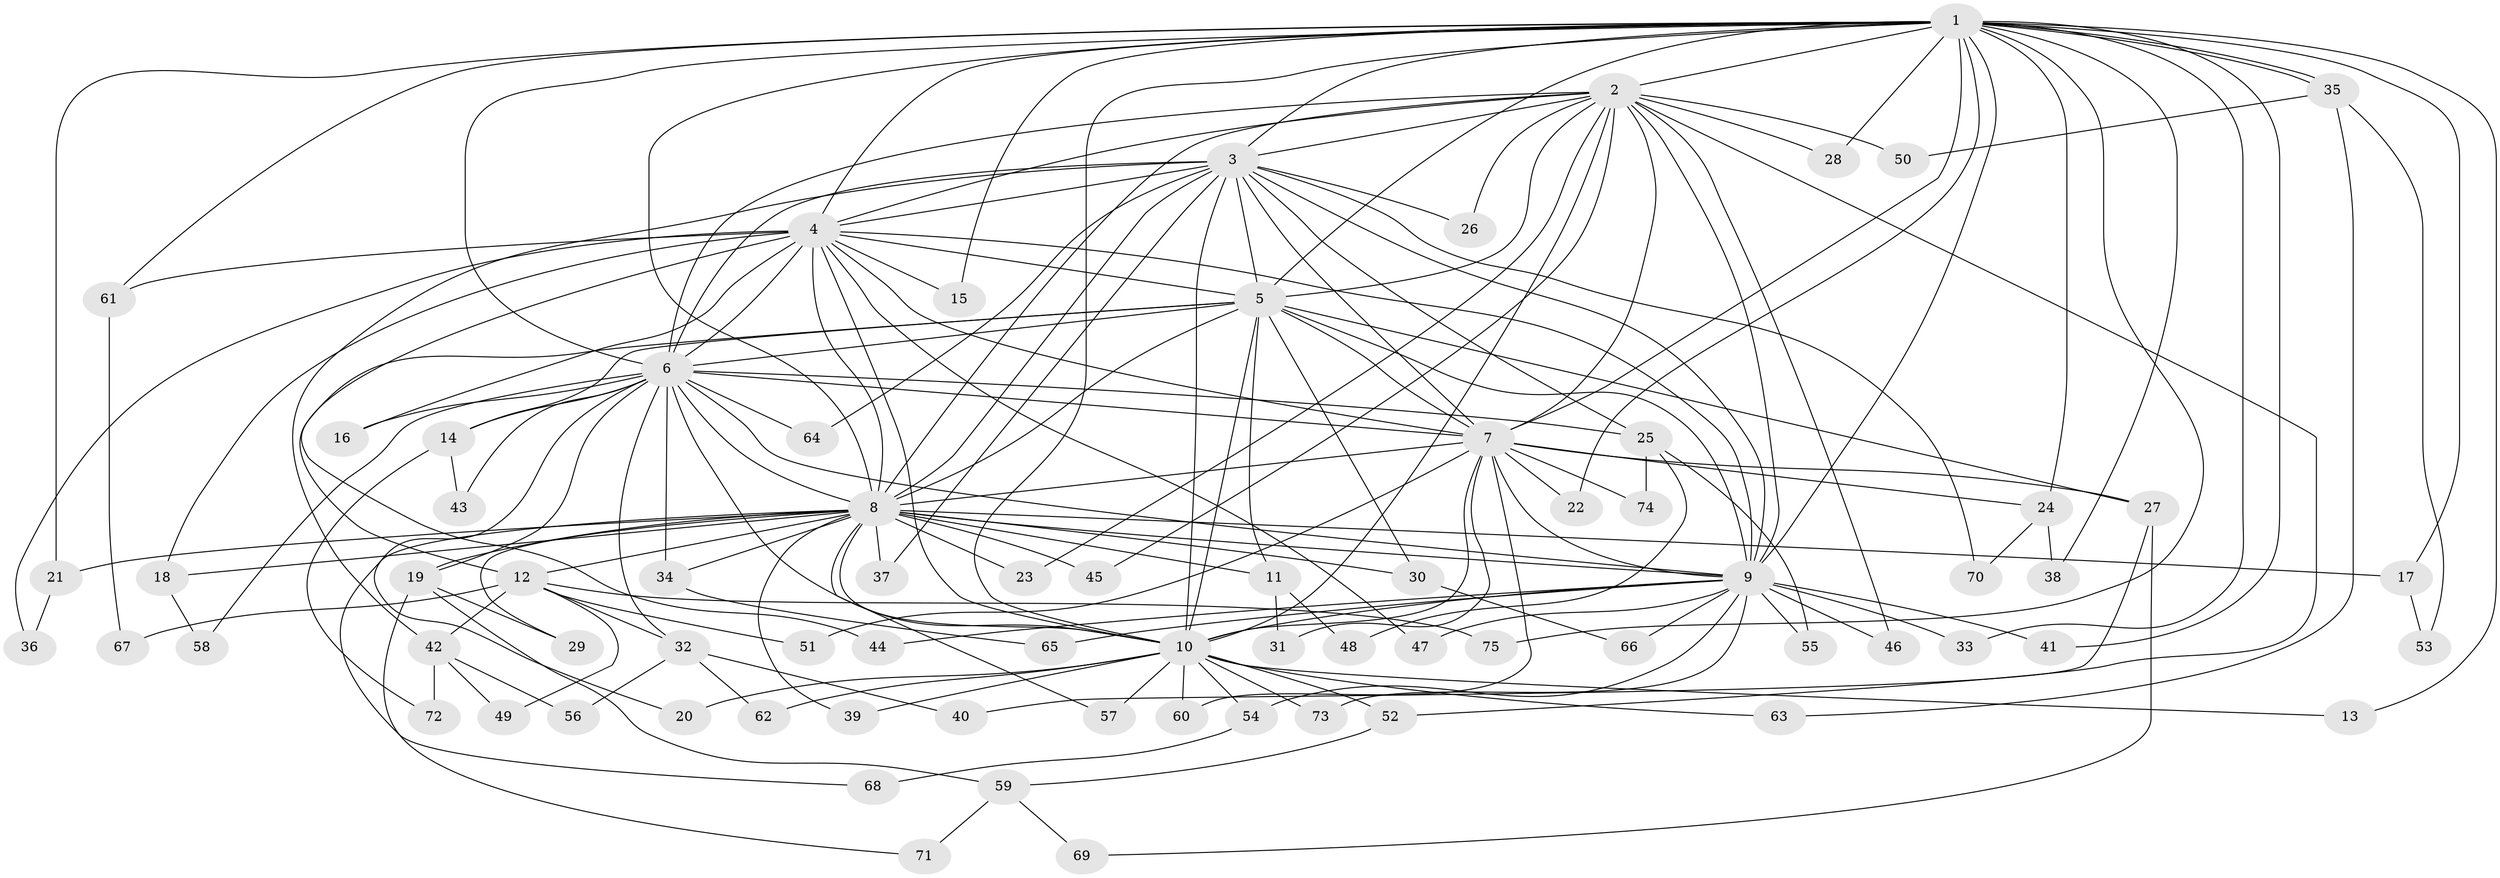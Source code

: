 // Generated by graph-tools (version 1.1) at 2025/49/03/09/25 03:49:28]
// undirected, 75 vertices, 175 edges
graph export_dot {
graph [start="1"]
  node [color=gray90,style=filled];
  1;
  2;
  3;
  4;
  5;
  6;
  7;
  8;
  9;
  10;
  11;
  12;
  13;
  14;
  15;
  16;
  17;
  18;
  19;
  20;
  21;
  22;
  23;
  24;
  25;
  26;
  27;
  28;
  29;
  30;
  31;
  32;
  33;
  34;
  35;
  36;
  37;
  38;
  39;
  40;
  41;
  42;
  43;
  44;
  45;
  46;
  47;
  48;
  49;
  50;
  51;
  52;
  53;
  54;
  55;
  56;
  57;
  58;
  59;
  60;
  61;
  62;
  63;
  64;
  65;
  66;
  67;
  68;
  69;
  70;
  71;
  72;
  73;
  74;
  75;
  1 -- 2;
  1 -- 3;
  1 -- 4;
  1 -- 5;
  1 -- 6;
  1 -- 7;
  1 -- 8;
  1 -- 9;
  1 -- 10;
  1 -- 13;
  1 -- 15;
  1 -- 17;
  1 -- 21;
  1 -- 22;
  1 -- 24;
  1 -- 28;
  1 -- 33;
  1 -- 35;
  1 -- 35;
  1 -- 38;
  1 -- 41;
  1 -- 61;
  1 -- 75;
  2 -- 3;
  2 -- 4;
  2 -- 5;
  2 -- 6;
  2 -- 7;
  2 -- 8;
  2 -- 9;
  2 -- 10;
  2 -- 23;
  2 -- 26;
  2 -- 28;
  2 -- 45;
  2 -- 46;
  2 -- 50;
  2 -- 52;
  3 -- 4;
  3 -- 5;
  3 -- 6;
  3 -- 7;
  3 -- 8;
  3 -- 9;
  3 -- 10;
  3 -- 25;
  3 -- 26;
  3 -- 37;
  3 -- 42;
  3 -- 64;
  3 -- 70;
  4 -- 5;
  4 -- 6;
  4 -- 7;
  4 -- 8;
  4 -- 9;
  4 -- 10;
  4 -- 15;
  4 -- 16;
  4 -- 18;
  4 -- 36;
  4 -- 44;
  4 -- 47;
  4 -- 61;
  5 -- 6;
  5 -- 7;
  5 -- 8;
  5 -- 9;
  5 -- 10;
  5 -- 11;
  5 -- 12;
  5 -- 14;
  5 -- 27;
  5 -- 30;
  6 -- 7;
  6 -- 8;
  6 -- 9;
  6 -- 10;
  6 -- 14;
  6 -- 16;
  6 -- 19;
  6 -- 20;
  6 -- 25;
  6 -- 32;
  6 -- 34;
  6 -- 43;
  6 -- 58;
  6 -- 64;
  7 -- 8;
  7 -- 9;
  7 -- 10;
  7 -- 22;
  7 -- 24;
  7 -- 27;
  7 -- 31;
  7 -- 51;
  7 -- 60;
  7 -- 74;
  8 -- 9;
  8 -- 10;
  8 -- 11;
  8 -- 12;
  8 -- 17;
  8 -- 18;
  8 -- 19;
  8 -- 21;
  8 -- 23;
  8 -- 29;
  8 -- 30;
  8 -- 34;
  8 -- 37;
  8 -- 39;
  8 -- 45;
  8 -- 57;
  8 -- 68;
  9 -- 10;
  9 -- 33;
  9 -- 41;
  9 -- 44;
  9 -- 46;
  9 -- 47;
  9 -- 54;
  9 -- 55;
  9 -- 65;
  9 -- 66;
  9 -- 73;
  10 -- 13;
  10 -- 20;
  10 -- 39;
  10 -- 52;
  10 -- 54;
  10 -- 57;
  10 -- 60;
  10 -- 62;
  10 -- 63;
  10 -- 73;
  11 -- 31;
  11 -- 48;
  12 -- 32;
  12 -- 42;
  12 -- 49;
  12 -- 51;
  12 -- 67;
  12 -- 75;
  14 -- 43;
  14 -- 72;
  17 -- 53;
  18 -- 58;
  19 -- 29;
  19 -- 59;
  19 -- 71;
  21 -- 36;
  24 -- 38;
  24 -- 70;
  25 -- 48;
  25 -- 55;
  25 -- 74;
  27 -- 40;
  27 -- 69;
  30 -- 66;
  32 -- 40;
  32 -- 56;
  32 -- 62;
  34 -- 65;
  35 -- 50;
  35 -- 53;
  35 -- 63;
  42 -- 49;
  42 -- 56;
  42 -- 72;
  52 -- 59;
  54 -- 68;
  59 -- 69;
  59 -- 71;
  61 -- 67;
}
